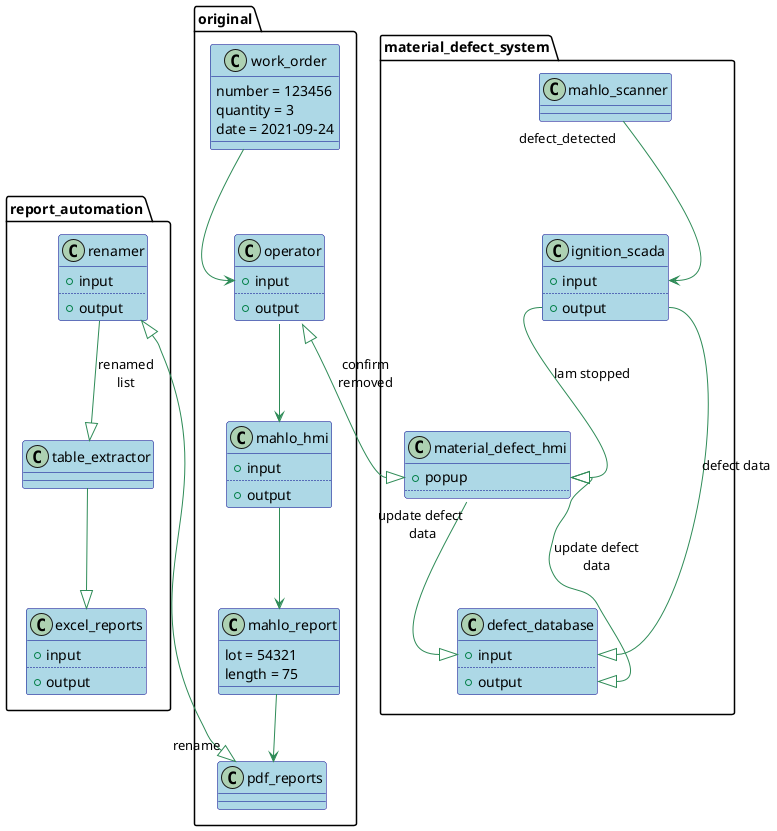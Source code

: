 @startuml
allowmixing
'https://plantuml.com/sequence-diagram

' change the default colors for the classes
skinparam class {
BackgroundColor LightBlue
ArrowColor SeaGreen
BorderColor DarkBLue
}

together {
    package material_defect_system {
        class material_defect_hmi {
            + popup
            ..
            }
        class ignition_scada {
            + input
            ..
            + output
        }
        class defect_database {
            + input
            ..
            + output
        }
        class mahlo_scanner
    }

    package original {
        class work_order {
            number = 123456
            quantity = 3
            date = 2021-09-24
        }

        class mahlo_report {
            lot = 54321
            length = 75
            }

        class operator {
            + input
            ..
            + output
        }
        class mahlo_hmi {
            + input
            ..
            + output
        }

        class pdf_reports
    }
    package report_automation {
        class table_extractor
        class renamer {
        + input
        ..
        + output
        }
        class excel_reports {
        + input
        ..
        + output
        }
    }
}

' define the defect popups
mahlo_scanner "defect_detected" --> ignition_scada::input
ignition_scada::output --|> defect_database::input : "defect data"
ignition_scada::output --|> material_defect_hmi::popup : "lam stopped"
material_defect_hmi::popup  <|-up-|> operator : confirm\nremoved
defect_database::output <|--|> material_defect_hmi::popup : update defect\ndata
material_defect_hmi "update defect\n data" --|> defect_database::input

'' the renaming and excel reports process
renamer <|-down---|> "rename" pdf_reports
renamer --|> table_extractor : "renamed\nlist"
table_extractor --|> excel_reports

' the original process to generate mahlo reports
work_order --> operator::input
operator --> mahlo_hmi
mahlo_hmi --> mahlo_report
mahlo_report --> pdf_reports

@enduml